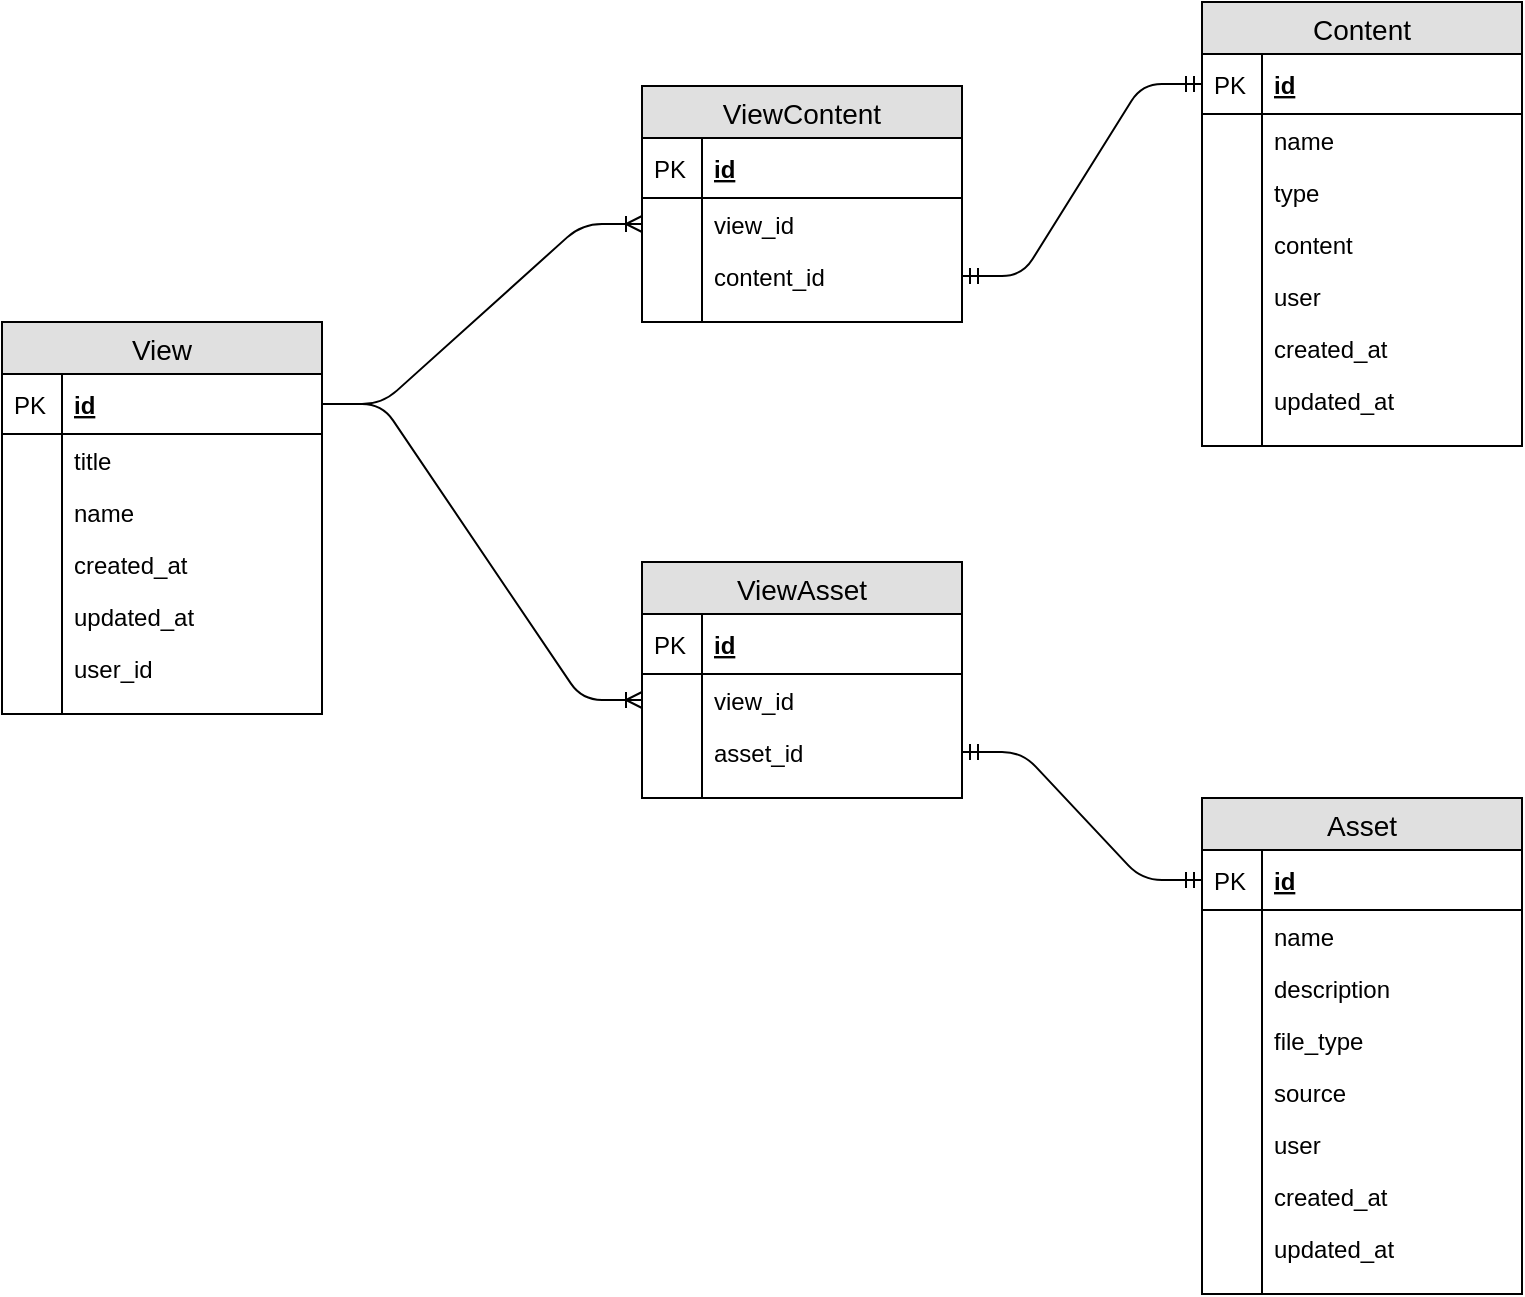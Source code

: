 <mxfile version="12.6.5" type="device"><diagram id="C5RBs43oDa-KdzZeNtuy" name="Page-1"><mxGraphModel dx="1408" dy="848" grid="1" gridSize="10" guides="1" tooltips="1" connect="1" arrows="1" fold="1" page="1" pageScale="1" pageWidth="827" pageHeight="1169" math="0" shadow="0"><root><mxCell id="WIyWlLk6GJQsqaUBKTNV-0"/><mxCell id="WIyWlLk6GJQsqaUBKTNV-1" parent="WIyWlLk6GJQsqaUBKTNV-0"/><mxCell id="sfnjATq4Ci7XXBgiw47O-7" value="View" style="swimlane;fontStyle=0;childLayout=stackLayout;horizontal=1;startSize=26;fillColor=#e0e0e0;horizontalStack=0;resizeParent=1;resizeParentMax=0;resizeLast=0;collapsible=1;marginBottom=0;swimlaneFillColor=#ffffff;align=center;fontSize=14;" vertex="1" parent="WIyWlLk6GJQsqaUBKTNV-1"><mxGeometry x="40" y="200" width="160" height="196" as="geometry"/></mxCell><mxCell id="sfnjATq4Ci7XXBgiw47O-8" value="id" style="shape=partialRectangle;top=0;left=0;right=0;bottom=1;align=left;verticalAlign=middle;fillColor=none;spacingLeft=34;spacingRight=4;overflow=hidden;rotatable=0;points=[[0,0.5],[1,0.5]];portConstraint=eastwest;dropTarget=0;fontStyle=5;fontSize=12;" vertex="1" parent="sfnjATq4Ci7XXBgiw47O-7"><mxGeometry y="26" width="160" height="30" as="geometry"/></mxCell><mxCell id="sfnjATq4Ci7XXBgiw47O-9" value="PK" style="shape=partialRectangle;top=0;left=0;bottom=0;fillColor=none;align=left;verticalAlign=middle;spacingLeft=4;spacingRight=4;overflow=hidden;rotatable=0;points=[];portConstraint=eastwest;part=1;fontSize=12;" vertex="1" connectable="0" parent="sfnjATq4Ci7XXBgiw47O-8"><mxGeometry width="30" height="30" as="geometry"/></mxCell><mxCell id="sfnjATq4Ci7XXBgiw47O-10" value="title" style="shape=partialRectangle;top=0;left=0;right=0;bottom=0;align=left;verticalAlign=top;fillColor=none;spacingLeft=34;spacingRight=4;overflow=hidden;rotatable=0;points=[[0,0.5],[1,0.5]];portConstraint=eastwest;dropTarget=0;fontSize=12;" vertex="1" parent="sfnjATq4Ci7XXBgiw47O-7"><mxGeometry y="56" width="160" height="26" as="geometry"/></mxCell><mxCell id="sfnjATq4Ci7XXBgiw47O-11" value="" style="shape=partialRectangle;top=0;left=0;bottom=0;fillColor=none;align=left;verticalAlign=top;spacingLeft=4;spacingRight=4;overflow=hidden;rotatable=0;points=[];portConstraint=eastwest;part=1;fontSize=12;" vertex="1" connectable="0" parent="sfnjATq4Ci7XXBgiw47O-10"><mxGeometry width="30" height="26" as="geometry"/></mxCell><mxCell id="sfnjATq4Ci7XXBgiw47O-18" value="name" style="shape=partialRectangle;top=0;left=0;right=0;bottom=0;align=left;verticalAlign=top;fillColor=none;spacingLeft=34;spacingRight=4;overflow=hidden;rotatable=0;points=[[0,0.5],[1,0.5]];portConstraint=eastwest;dropTarget=0;fontSize=12;" vertex="1" parent="sfnjATq4Ci7XXBgiw47O-7"><mxGeometry y="82" width="160" height="26" as="geometry"/></mxCell><mxCell id="sfnjATq4Ci7XXBgiw47O-19" value="" style="shape=partialRectangle;top=0;left=0;bottom=0;fillColor=none;align=left;verticalAlign=top;spacingLeft=4;spacingRight=4;overflow=hidden;rotatable=0;points=[];portConstraint=eastwest;part=1;fontSize=12;" vertex="1" connectable="0" parent="sfnjATq4Ci7XXBgiw47O-18"><mxGeometry width="30" height="26" as="geometry"/></mxCell><mxCell id="sfnjATq4Ci7XXBgiw47O-20" value="created_at" style="shape=partialRectangle;top=0;left=0;right=0;bottom=0;align=left;verticalAlign=top;fillColor=none;spacingLeft=34;spacingRight=4;overflow=hidden;rotatable=0;points=[[0,0.5],[1,0.5]];portConstraint=eastwest;dropTarget=0;fontSize=12;" vertex="1" parent="sfnjATq4Ci7XXBgiw47O-7"><mxGeometry y="108" width="160" height="26" as="geometry"/></mxCell><mxCell id="sfnjATq4Ci7XXBgiw47O-21" value="" style="shape=partialRectangle;top=0;left=0;bottom=0;fillColor=none;align=left;verticalAlign=top;spacingLeft=4;spacingRight=4;overflow=hidden;rotatable=0;points=[];portConstraint=eastwest;part=1;fontSize=12;" vertex="1" connectable="0" parent="sfnjATq4Ci7XXBgiw47O-20"><mxGeometry width="30" height="26" as="geometry"/></mxCell><mxCell id="sfnjATq4Ci7XXBgiw47O-14" value="updated_at" style="shape=partialRectangle;top=0;left=0;right=0;bottom=0;align=left;verticalAlign=top;fillColor=none;spacingLeft=34;spacingRight=4;overflow=hidden;rotatable=0;points=[[0,0.5],[1,0.5]];portConstraint=eastwest;dropTarget=0;fontSize=12;" vertex="1" parent="sfnjATq4Ci7XXBgiw47O-7"><mxGeometry y="134" width="160" height="26" as="geometry"/></mxCell><mxCell id="sfnjATq4Ci7XXBgiw47O-15" value="" style="shape=partialRectangle;top=0;left=0;bottom=0;fillColor=none;align=left;verticalAlign=top;spacingLeft=4;spacingRight=4;overflow=hidden;rotatable=0;points=[];portConstraint=eastwest;part=1;fontSize=12;" vertex="1" connectable="0" parent="sfnjATq4Ci7XXBgiw47O-14"><mxGeometry width="30" height="26" as="geometry"/></mxCell><mxCell id="sfnjATq4Ci7XXBgiw47O-22" value="user_id" style="shape=partialRectangle;top=0;left=0;right=0;bottom=0;align=left;verticalAlign=top;fillColor=none;spacingLeft=34;spacingRight=4;overflow=hidden;rotatable=0;points=[[0,0.5],[1,0.5]];portConstraint=eastwest;dropTarget=0;fontSize=12;" vertex="1" parent="sfnjATq4Ci7XXBgiw47O-7"><mxGeometry y="160" width="160" height="26" as="geometry"/></mxCell><mxCell id="sfnjATq4Ci7XXBgiw47O-23" value="" style="shape=partialRectangle;top=0;left=0;bottom=0;fillColor=none;align=left;verticalAlign=top;spacingLeft=4;spacingRight=4;overflow=hidden;rotatable=0;points=[];portConstraint=eastwest;part=1;fontSize=12;" vertex="1" connectable="0" parent="sfnjATq4Ci7XXBgiw47O-22"><mxGeometry width="30" height="26" as="geometry"/></mxCell><mxCell id="sfnjATq4Ci7XXBgiw47O-16" value="" style="shape=partialRectangle;top=0;left=0;right=0;bottom=0;align=left;verticalAlign=top;fillColor=none;spacingLeft=34;spacingRight=4;overflow=hidden;rotatable=0;points=[[0,0.5],[1,0.5]];portConstraint=eastwest;dropTarget=0;fontSize=12;" vertex="1" parent="sfnjATq4Ci7XXBgiw47O-7"><mxGeometry y="186" width="160" height="10" as="geometry"/></mxCell><mxCell id="sfnjATq4Ci7XXBgiw47O-17" value="" style="shape=partialRectangle;top=0;left=0;bottom=0;fillColor=none;align=left;verticalAlign=top;spacingLeft=4;spacingRight=4;overflow=hidden;rotatable=0;points=[];portConstraint=eastwest;part=1;fontSize=12;" vertex="1" connectable="0" parent="sfnjATq4Ci7XXBgiw47O-16"><mxGeometry width="30" height="10" as="geometry"/></mxCell><mxCell id="sfnjATq4Ci7XXBgiw47O-24" value="ViewContent" style="swimlane;fontStyle=0;childLayout=stackLayout;horizontal=1;startSize=26;fillColor=#e0e0e0;horizontalStack=0;resizeParent=1;resizeParentMax=0;resizeLast=0;collapsible=1;marginBottom=0;swimlaneFillColor=#ffffff;align=center;fontSize=14;" vertex="1" parent="WIyWlLk6GJQsqaUBKTNV-1"><mxGeometry x="360" y="82" width="160" height="118" as="geometry"/></mxCell><mxCell id="sfnjATq4Ci7XXBgiw47O-25" value="id" style="shape=partialRectangle;top=0;left=0;right=0;bottom=1;align=left;verticalAlign=middle;fillColor=none;spacingLeft=34;spacingRight=4;overflow=hidden;rotatable=0;points=[[0,0.5],[1,0.5]];portConstraint=eastwest;dropTarget=0;fontStyle=5;fontSize=12;" vertex="1" parent="sfnjATq4Ci7XXBgiw47O-24"><mxGeometry y="26" width="160" height="30" as="geometry"/></mxCell><mxCell id="sfnjATq4Ci7XXBgiw47O-26" value="PK" style="shape=partialRectangle;top=0;left=0;bottom=0;fillColor=none;align=left;verticalAlign=middle;spacingLeft=4;spacingRight=4;overflow=hidden;rotatable=0;points=[];portConstraint=eastwest;part=1;fontSize=12;" vertex="1" connectable="0" parent="sfnjATq4Ci7XXBgiw47O-25"><mxGeometry width="30" height="30" as="geometry"/></mxCell><mxCell id="sfnjATq4Ci7XXBgiw47O-27" value="view_id" style="shape=partialRectangle;top=0;left=0;right=0;bottom=0;align=left;verticalAlign=top;fillColor=none;spacingLeft=34;spacingRight=4;overflow=hidden;rotatable=0;points=[[0,0.5],[1,0.5]];portConstraint=eastwest;dropTarget=0;fontSize=12;" vertex="1" parent="sfnjATq4Ci7XXBgiw47O-24"><mxGeometry y="56" width="160" height="26" as="geometry"/></mxCell><mxCell id="sfnjATq4Ci7XXBgiw47O-28" value="" style="shape=partialRectangle;top=0;left=0;bottom=0;fillColor=none;align=left;verticalAlign=top;spacingLeft=4;spacingRight=4;overflow=hidden;rotatable=0;points=[];portConstraint=eastwest;part=1;fontSize=12;" vertex="1" connectable="0" parent="sfnjATq4Ci7XXBgiw47O-27"><mxGeometry width="30" height="26" as="geometry"/></mxCell><mxCell id="sfnjATq4Ci7XXBgiw47O-44" value="content_id" style="shape=partialRectangle;top=0;left=0;right=0;bottom=0;align=left;verticalAlign=top;fillColor=none;spacingLeft=34;spacingRight=4;overflow=hidden;rotatable=0;points=[[0,0.5],[1,0.5]];portConstraint=eastwest;dropTarget=0;fontSize=12;" vertex="1" parent="sfnjATq4Ci7XXBgiw47O-24"><mxGeometry y="82" width="160" height="26" as="geometry"/></mxCell><mxCell id="sfnjATq4Ci7XXBgiw47O-45" value="" style="shape=partialRectangle;top=0;left=0;bottom=0;fillColor=none;align=left;verticalAlign=top;spacingLeft=4;spacingRight=4;overflow=hidden;rotatable=0;points=[];portConstraint=eastwest;part=1;fontSize=12;" vertex="1" connectable="0" parent="sfnjATq4Ci7XXBgiw47O-44"><mxGeometry width="30" height="26" as="geometry"/></mxCell><mxCell id="sfnjATq4Ci7XXBgiw47O-33" value="" style="shape=partialRectangle;top=0;left=0;right=0;bottom=0;align=left;verticalAlign=top;fillColor=none;spacingLeft=34;spacingRight=4;overflow=hidden;rotatable=0;points=[[0,0.5],[1,0.5]];portConstraint=eastwest;dropTarget=0;fontSize=12;" vertex="1" parent="sfnjATq4Ci7XXBgiw47O-24"><mxGeometry y="108" width="160" height="10" as="geometry"/></mxCell><mxCell id="sfnjATq4Ci7XXBgiw47O-34" value="" style="shape=partialRectangle;top=0;left=0;bottom=0;fillColor=none;align=left;verticalAlign=top;spacingLeft=4;spacingRight=4;overflow=hidden;rotatable=0;points=[];portConstraint=eastwest;part=1;fontSize=12;" vertex="1" connectable="0" parent="sfnjATq4Ci7XXBgiw47O-33"><mxGeometry width="30" height="10" as="geometry"/></mxCell><mxCell id="sfnjATq4Ci7XXBgiw47O-35" value="ViewAsset" style="swimlane;fontStyle=0;childLayout=stackLayout;horizontal=1;startSize=26;fillColor=#e0e0e0;horizontalStack=0;resizeParent=1;resizeParentMax=0;resizeLast=0;collapsible=1;marginBottom=0;swimlaneFillColor=#ffffff;align=center;fontSize=14;" vertex="1" parent="WIyWlLk6GJQsqaUBKTNV-1"><mxGeometry x="360" y="320" width="160" height="118" as="geometry"/></mxCell><mxCell id="sfnjATq4Ci7XXBgiw47O-36" value="id" style="shape=partialRectangle;top=0;left=0;right=0;bottom=1;align=left;verticalAlign=middle;fillColor=none;spacingLeft=34;spacingRight=4;overflow=hidden;rotatable=0;points=[[0,0.5],[1,0.5]];portConstraint=eastwest;dropTarget=0;fontStyle=5;fontSize=12;" vertex="1" parent="sfnjATq4Ci7XXBgiw47O-35"><mxGeometry y="26" width="160" height="30" as="geometry"/></mxCell><mxCell id="sfnjATq4Ci7XXBgiw47O-37" value="PK" style="shape=partialRectangle;top=0;left=0;bottom=0;fillColor=none;align=left;verticalAlign=middle;spacingLeft=4;spacingRight=4;overflow=hidden;rotatable=0;points=[];portConstraint=eastwest;part=1;fontSize=12;" vertex="1" connectable="0" parent="sfnjATq4Ci7XXBgiw47O-36"><mxGeometry width="30" height="30" as="geometry"/></mxCell><mxCell id="sfnjATq4Ci7XXBgiw47O-46" value="view_id" style="shape=partialRectangle;top=0;left=0;right=0;bottom=0;align=left;verticalAlign=top;fillColor=none;spacingLeft=34;spacingRight=4;overflow=hidden;rotatable=0;points=[[0,0.5],[1,0.5]];portConstraint=eastwest;dropTarget=0;fontSize=12;" vertex="1" parent="sfnjATq4Ci7XXBgiw47O-35"><mxGeometry y="56" width="160" height="26" as="geometry"/></mxCell><mxCell id="sfnjATq4Ci7XXBgiw47O-47" value="" style="shape=partialRectangle;top=0;left=0;bottom=0;fillColor=none;align=left;verticalAlign=top;spacingLeft=4;spacingRight=4;overflow=hidden;rotatable=0;points=[];portConstraint=eastwest;part=1;fontSize=12;" vertex="1" connectable="0" parent="sfnjATq4Ci7XXBgiw47O-46"><mxGeometry width="30" height="26" as="geometry"/></mxCell><mxCell id="sfnjATq4Ci7XXBgiw47O-38" value="asset_id" style="shape=partialRectangle;top=0;left=0;right=0;bottom=0;align=left;verticalAlign=top;fillColor=none;spacingLeft=34;spacingRight=4;overflow=hidden;rotatable=0;points=[[0,0.5],[1,0.5]];portConstraint=eastwest;dropTarget=0;fontSize=12;" vertex="1" parent="sfnjATq4Ci7XXBgiw47O-35"><mxGeometry y="82" width="160" height="26" as="geometry"/></mxCell><mxCell id="sfnjATq4Ci7XXBgiw47O-39" value="" style="shape=partialRectangle;top=0;left=0;bottom=0;fillColor=none;align=left;verticalAlign=top;spacingLeft=4;spacingRight=4;overflow=hidden;rotatable=0;points=[];portConstraint=eastwest;part=1;fontSize=12;" vertex="1" connectable="0" parent="sfnjATq4Ci7XXBgiw47O-38"><mxGeometry width="30" height="26" as="geometry"/></mxCell><mxCell id="sfnjATq4Ci7XXBgiw47O-40" value="" style="shape=partialRectangle;top=0;left=0;right=0;bottom=0;align=left;verticalAlign=top;fillColor=none;spacingLeft=34;spacingRight=4;overflow=hidden;rotatable=0;points=[[0,0.5],[1,0.5]];portConstraint=eastwest;dropTarget=0;fontSize=12;" vertex="1" parent="sfnjATq4Ci7XXBgiw47O-35"><mxGeometry y="108" width="160" height="10" as="geometry"/></mxCell><mxCell id="sfnjATq4Ci7XXBgiw47O-41" value="" style="shape=partialRectangle;top=0;left=0;bottom=0;fillColor=none;align=left;verticalAlign=top;spacingLeft=4;spacingRight=4;overflow=hidden;rotatable=0;points=[];portConstraint=eastwest;part=1;fontSize=12;" vertex="1" connectable="0" parent="sfnjATq4Ci7XXBgiw47O-40"><mxGeometry width="30" height="10" as="geometry"/></mxCell><mxCell id="sfnjATq4Ci7XXBgiw47O-49" value="" style="edgeStyle=entityRelationEdgeStyle;fontSize=12;html=1;endArrow=ERoneToMany;entryX=0;entryY=0.5;entryDx=0;entryDy=0;exitX=1;exitY=0.5;exitDx=0;exitDy=0;" edge="1" parent="WIyWlLk6GJQsqaUBKTNV-1" source="sfnjATq4Ci7XXBgiw47O-8" target="sfnjATq4Ci7XXBgiw47O-27"><mxGeometry width="100" height="100" relative="1" as="geometry"><mxPoint x="240" y="150" as="sourcePoint"/><mxPoint x="340" y="50" as="targetPoint"/></mxGeometry></mxCell><mxCell id="sfnjATq4Ci7XXBgiw47O-50" value="" style="edgeStyle=entityRelationEdgeStyle;fontSize=12;html=1;endArrow=ERoneToMany;exitX=1;exitY=0.5;exitDx=0;exitDy=0;entryX=0;entryY=0.5;entryDx=0;entryDy=0;" edge="1" parent="WIyWlLk6GJQsqaUBKTNV-1" source="sfnjATq4Ci7XXBgiw47O-8" target="sfnjATq4Ci7XXBgiw47O-46"><mxGeometry width="100" height="100" relative="1" as="geometry"><mxPoint x="220" y="410" as="sourcePoint"/><mxPoint x="320" y="310" as="targetPoint"/></mxGeometry></mxCell><mxCell id="sfnjATq4Ci7XXBgiw47O-51" value="Content" style="swimlane;fontStyle=0;childLayout=stackLayout;horizontal=1;startSize=26;fillColor=#e0e0e0;horizontalStack=0;resizeParent=1;resizeParentMax=0;resizeLast=0;collapsible=1;marginBottom=0;swimlaneFillColor=#ffffff;align=center;fontSize=14;" vertex="1" parent="WIyWlLk6GJQsqaUBKTNV-1"><mxGeometry x="640" y="40" width="160" height="222" as="geometry"/></mxCell><mxCell id="sfnjATq4Ci7XXBgiw47O-52" value="id" style="shape=partialRectangle;top=0;left=0;right=0;bottom=1;align=left;verticalAlign=middle;fillColor=none;spacingLeft=34;spacingRight=4;overflow=hidden;rotatable=0;points=[[0,0.5],[1,0.5]];portConstraint=eastwest;dropTarget=0;fontStyle=5;fontSize=12;" vertex="1" parent="sfnjATq4Ci7XXBgiw47O-51"><mxGeometry y="26" width="160" height="30" as="geometry"/></mxCell><mxCell id="sfnjATq4Ci7XXBgiw47O-53" value="PK" style="shape=partialRectangle;top=0;left=0;bottom=0;fillColor=none;align=left;verticalAlign=middle;spacingLeft=4;spacingRight=4;overflow=hidden;rotatable=0;points=[];portConstraint=eastwest;part=1;fontSize=12;" vertex="1" connectable="0" parent="sfnjATq4Ci7XXBgiw47O-52"><mxGeometry width="30" height="30" as="geometry"/></mxCell><mxCell id="sfnjATq4Ci7XXBgiw47O-54" value="name" style="shape=partialRectangle;top=0;left=0;right=0;bottom=0;align=left;verticalAlign=top;fillColor=none;spacingLeft=34;spacingRight=4;overflow=hidden;rotatable=0;points=[[0,0.5],[1,0.5]];portConstraint=eastwest;dropTarget=0;fontSize=12;" vertex="1" parent="sfnjATq4Ci7XXBgiw47O-51"><mxGeometry y="56" width="160" height="26" as="geometry"/></mxCell><mxCell id="sfnjATq4Ci7XXBgiw47O-55" value="" style="shape=partialRectangle;top=0;left=0;bottom=0;fillColor=none;align=left;verticalAlign=top;spacingLeft=4;spacingRight=4;overflow=hidden;rotatable=0;points=[];portConstraint=eastwest;part=1;fontSize=12;" vertex="1" connectable="0" parent="sfnjATq4Ci7XXBgiw47O-54"><mxGeometry width="30" height="26" as="geometry"/></mxCell><mxCell id="sfnjATq4Ci7XXBgiw47O-56" value="type" style="shape=partialRectangle;top=0;left=0;right=0;bottom=0;align=left;verticalAlign=top;fillColor=none;spacingLeft=34;spacingRight=4;overflow=hidden;rotatable=0;points=[[0,0.5],[1,0.5]];portConstraint=eastwest;dropTarget=0;fontSize=12;" vertex="1" parent="sfnjATq4Ci7XXBgiw47O-51"><mxGeometry y="82" width="160" height="26" as="geometry"/></mxCell><mxCell id="sfnjATq4Ci7XXBgiw47O-57" value="" style="shape=partialRectangle;top=0;left=0;bottom=0;fillColor=none;align=left;verticalAlign=top;spacingLeft=4;spacingRight=4;overflow=hidden;rotatable=0;points=[];portConstraint=eastwest;part=1;fontSize=12;" vertex="1" connectable="0" parent="sfnjATq4Ci7XXBgiw47O-56"><mxGeometry width="30" height="26" as="geometry"/></mxCell><mxCell id="sfnjATq4Ci7XXBgiw47O-58" value="content" style="shape=partialRectangle;top=0;left=0;right=0;bottom=0;align=left;verticalAlign=top;fillColor=none;spacingLeft=34;spacingRight=4;overflow=hidden;rotatable=0;points=[[0,0.5],[1,0.5]];portConstraint=eastwest;dropTarget=0;fontSize=12;" vertex="1" parent="sfnjATq4Ci7XXBgiw47O-51"><mxGeometry y="108" width="160" height="26" as="geometry"/></mxCell><mxCell id="sfnjATq4Ci7XXBgiw47O-59" value="" style="shape=partialRectangle;top=0;left=0;bottom=0;fillColor=none;align=left;verticalAlign=top;spacingLeft=4;spacingRight=4;overflow=hidden;rotatable=0;points=[];portConstraint=eastwest;part=1;fontSize=12;" vertex="1" connectable="0" parent="sfnjATq4Ci7XXBgiw47O-58"><mxGeometry width="30" height="26" as="geometry"/></mxCell><mxCell id="sfnjATq4Ci7XXBgiw47O-62" value="user" style="shape=partialRectangle;top=0;left=0;right=0;bottom=0;align=left;verticalAlign=top;fillColor=none;spacingLeft=34;spacingRight=4;overflow=hidden;rotatable=0;points=[[0,0.5],[1,0.5]];portConstraint=eastwest;dropTarget=0;fontSize=12;" vertex="1" parent="sfnjATq4Ci7XXBgiw47O-51"><mxGeometry y="134" width="160" height="26" as="geometry"/></mxCell><mxCell id="sfnjATq4Ci7XXBgiw47O-63" value="" style="shape=partialRectangle;top=0;left=0;bottom=0;fillColor=none;align=left;verticalAlign=top;spacingLeft=4;spacingRight=4;overflow=hidden;rotatable=0;points=[];portConstraint=eastwest;part=1;fontSize=12;" vertex="1" connectable="0" parent="sfnjATq4Ci7XXBgiw47O-62"><mxGeometry width="30" height="26" as="geometry"/></mxCell><mxCell id="sfnjATq4Ci7XXBgiw47O-64" value="created_at" style="shape=partialRectangle;top=0;left=0;right=0;bottom=0;align=left;verticalAlign=top;fillColor=none;spacingLeft=34;spacingRight=4;overflow=hidden;rotatable=0;points=[[0,0.5],[1,0.5]];portConstraint=eastwest;dropTarget=0;fontSize=12;" vertex="1" parent="sfnjATq4Ci7XXBgiw47O-51"><mxGeometry y="160" width="160" height="26" as="geometry"/></mxCell><mxCell id="sfnjATq4Ci7XXBgiw47O-65" value="" style="shape=partialRectangle;top=0;left=0;bottom=0;fillColor=none;align=left;verticalAlign=top;spacingLeft=4;spacingRight=4;overflow=hidden;rotatable=0;points=[];portConstraint=eastwest;part=1;fontSize=12;" vertex="1" connectable="0" parent="sfnjATq4Ci7XXBgiw47O-64"><mxGeometry width="30" height="26" as="geometry"/></mxCell><mxCell id="sfnjATq4Ci7XXBgiw47O-66" value="updated_at" style="shape=partialRectangle;top=0;left=0;right=0;bottom=0;align=left;verticalAlign=top;fillColor=none;spacingLeft=34;spacingRight=4;overflow=hidden;rotatable=0;points=[[0,0.5],[1,0.5]];portConstraint=eastwest;dropTarget=0;fontSize=12;" vertex="1" parent="sfnjATq4Ci7XXBgiw47O-51"><mxGeometry y="186" width="160" height="26" as="geometry"/></mxCell><mxCell id="sfnjATq4Ci7XXBgiw47O-67" value="" style="shape=partialRectangle;top=0;left=0;bottom=0;fillColor=none;align=left;verticalAlign=top;spacingLeft=4;spacingRight=4;overflow=hidden;rotatable=0;points=[];portConstraint=eastwest;part=1;fontSize=12;" vertex="1" connectable="0" parent="sfnjATq4Ci7XXBgiw47O-66"><mxGeometry width="30" height="26" as="geometry"/></mxCell><mxCell id="sfnjATq4Ci7XXBgiw47O-60" value="" style="shape=partialRectangle;top=0;left=0;right=0;bottom=0;align=left;verticalAlign=top;fillColor=none;spacingLeft=34;spacingRight=4;overflow=hidden;rotatable=0;points=[[0,0.5],[1,0.5]];portConstraint=eastwest;dropTarget=0;fontSize=12;" vertex="1" parent="sfnjATq4Ci7XXBgiw47O-51"><mxGeometry y="212" width="160" height="10" as="geometry"/></mxCell><mxCell id="sfnjATq4Ci7XXBgiw47O-61" value="" style="shape=partialRectangle;top=0;left=0;bottom=0;fillColor=none;align=left;verticalAlign=top;spacingLeft=4;spacingRight=4;overflow=hidden;rotatable=0;points=[];portConstraint=eastwest;part=1;fontSize=12;" vertex="1" connectable="0" parent="sfnjATq4Ci7XXBgiw47O-60"><mxGeometry width="30" height="10" as="geometry"/></mxCell><mxCell id="sfnjATq4Ci7XXBgiw47O-68" value="Asset" style="swimlane;fontStyle=0;childLayout=stackLayout;horizontal=1;startSize=26;fillColor=#e0e0e0;horizontalStack=0;resizeParent=1;resizeParentMax=0;resizeLast=0;collapsible=1;marginBottom=0;swimlaneFillColor=#ffffff;align=center;fontSize=14;" vertex="1" parent="WIyWlLk6GJQsqaUBKTNV-1"><mxGeometry x="640" y="438" width="160" height="248" as="geometry"/></mxCell><mxCell id="sfnjATq4Ci7XXBgiw47O-69" value="id" style="shape=partialRectangle;top=0;left=0;right=0;bottom=1;align=left;verticalAlign=middle;fillColor=none;spacingLeft=34;spacingRight=4;overflow=hidden;rotatable=0;points=[[0,0.5],[1,0.5]];portConstraint=eastwest;dropTarget=0;fontStyle=5;fontSize=12;" vertex="1" parent="sfnjATq4Ci7XXBgiw47O-68"><mxGeometry y="26" width="160" height="30" as="geometry"/></mxCell><mxCell id="sfnjATq4Ci7XXBgiw47O-70" value="PK" style="shape=partialRectangle;top=0;left=0;bottom=0;fillColor=none;align=left;verticalAlign=middle;spacingLeft=4;spacingRight=4;overflow=hidden;rotatable=0;points=[];portConstraint=eastwest;part=1;fontSize=12;" vertex="1" connectable="0" parent="sfnjATq4Ci7XXBgiw47O-69"><mxGeometry width="30" height="30" as="geometry"/></mxCell><mxCell id="sfnjATq4Ci7XXBgiw47O-71" value="name" style="shape=partialRectangle;top=0;left=0;right=0;bottom=0;align=left;verticalAlign=top;fillColor=none;spacingLeft=34;spacingRight=4;overflow=hidden;rotatable=0;points=[[0,0.5],[1,0.5]];portConstraint=eastwest;dropTarget=0;fontSize=12;" vertex="1" parent="sfnjATq4Ci7XXBgiw47O-68"><mxGeometry y="56" width="160" height="26" as="geometry"/></mxCell><mxCell id="sfnjATq4Ci7XXBgiw47O-72" value="" style="shape=partialRectangle;top=0;left=0;bottom=0;fillColor=none;align=left;verticalAlign=top;spacingLeft=4;spacingRight=4;overflow=hidden;rotatable=0;points=[];portConstraint=eastwest;part=1;fontSize=12;" vertex="1" connectable="0" parent="sfnjATq4Ci7XXBgiw47O-71"><mxGeometry width="30" height="26" as="geometry"/></mxCell><mxCell id="sfnjATq4Ci7XXBgiw47O-73" value="description" style="shape=partialRectangle;top=0;left=0;right=0;bottom=0;align=left;verticalAlign=top;fillColor=none;spacingLeft=34;spacingRight=4;overflow=hidden;rotatable=0;points=[[0,0.5],[1,0.5]];portConstraint=eastwest;dropTarget=0;fontSize=12;" vertex="1" parent="sfnjATq4Ci7XXBgiw47O-68"><mxGeometry y="82" width="160" height="26" as="geometry"/></mxCell><mxCell id="sfnjATq4Ci7XXBgiw47O-74" value="" style="shape=partialRectangle;top=0;left=0;bottom=0;fillColor=none;align=left;verticalAlign=top;spacingLeft=4;spacingRight=4;overflow=hidden;rotatable=0;points=[];portConstraint=eastwest;part=1;fontSize=12;" vertex="1" connectable="0" parent="sfnjATq4Ci7XXBgiw47O-73"><mxGeometry width="30" height="26" as="geometry"/></mxCell><mxCell id="sfnjATq4Ci7XXBgiw47O-75" value="file_type" style="shape=partialRectangle;top=0;left=0;right=0;bottom=0;align=left;verticalAlign=top;fillColor=none;spacingLeft=34;spacingRight=4;overflow=hidden;rotatable=0;points=[[0,0.5],[1,0.5]];portConstraint=eastwest;dropTarget=0;fontSize=12;" vertex="1" parent="sfnjATq4Ci7XXBgiw47O-68"><mxGeometry y="108" width="160" height="26" as="geometry"/></mxCell><mxCell id="sfnjATq4Ci7XXBgiw47O-76" value="" style="shape=partialRectangle;top=0;left=0;bottom=0;fillColor=none;align=left;verticalAlign=top;spacingLeft=4;spacingRight=4;overflow=hidden;rotatable=0;points=[];portConstraint=eastwest;part=1;fontSize=12;" vertex="1" connectable="0" parent="sfnjATq4Ci7XXBgiw47O-75"><mxGeometry width="30" height="26" as="geometry"/></mxCell><mxCell id="sfnjATq4Ci7XXBgiw47O-77" value="source" style="shape=partialRectangle;top=0;left=0;right=0;bottom=0;align=left;verticalAlign=top;fillColor=none;spacingLeft=34;spacingRight=4;overflow=hidden;rotatable=0;points=[[0,0.5],[1,0.5]];portConstraint=eastwest;dropTarget=0;fontSize=12;" vertex="1" parent="sfnjATq4Ci7XXBgiw47O-68"><mxGeometry y="134" width="160" height="26" as="geometry"/></mxCell><mxCell id="sfnjATq4Ci7XXBgiw47O-78" value="" style="shape=partialRectangle;top=0;left=0;bottom=0;fillColor=none;align=left;verticalAlign=top;spacingLeft=4;spacingRight=4;overflow=hidden;rotatable=0;points=[];portConstraint=eastwest;part=1;fontSize=12;" vertex="1" connectable="0" parent="sfnjATq4Ci7XXBgiw47O-77"><mxGeometry width="30" height="26" as="geometry"/></mxCell><mxCell id="sfnjATq4Ci7XXBgiw47O-85" value="user" style="shape=partialRectangle;top=0;left=0;right=0;bottom=0;align=left;verticalAlign=top;fillColor=none;spacingLeft=34;spacingRight=4;overflow=hidden;rotatable=0;points=[[0,0.5],[1,0.5]];portConstraint=eastwest;dropTarget=0;fontSize=12;" vertex="1" parent="sfnjATq4Ci7XXBgiw47O-68"><mxGeometry y="160" width="160" height="26" as="geometry"/></mxCell><mxCell id="sfnjATq4Ci7XXBgiw47O-86" value="" style="shape=partialRectangle;top=0;left=0;bottom=0;fillColor=none;align=left;verticalAlign=top;spacingLeft=4;spacingRight=4;overflow=hidden;rotatable=0;points=[];portConstraint=eastwest;part=1;fontSize=12;" vertex="1" connectable="0" parent="sfnjATq4Ci7XXBgiw47O-85"><mxGeometry width="30" height="26" as="geometry"/></mxCell><mxCell id="sfnjATq4Ci7XXBgiw47O-79" value="created_at" style="shape=partialRectangle;top=0;left=0;right=0;bottom=0;align=left;verticalAlign=top;fillColor=none;spacingLeft=34;spacingRight=4;overflow=hidden;rotatable=0;points=[[0,0.5],[1,0.5]];portConstraint=eastwest;dropTarget=0;fontSize=12;" vertex="1" parent="sfnjATq4Ci7XXBgiw47O-68"><mxGeometry y="186" width="160" height="26" as="geometry"/></mxCell><mxCell id="sfnjATq4Ci7XXBgiw47O-80" value="" style="shape=partialRectangle;top=0;left=0;bottom=0;fillColor=none;align=left;verticalAlign=top;spacingLeft=4;spacingRight=4;overflow=hidden;rotatable=0;points=[];portConstraint=eastwest;part=1;fontSize=12;" vertex="1" connectable="0" parent="sfnjATq4Ci7XXBgiw47O-79"><mxGeometry width="30" height="26" as="geometry"/></mxCell><mxCell id="sfnjATq4Ci7XXBgiw47O-81" value="updated_at" style="shape=partialRectangle;top=0;left=0;right=0;bottom=0;align=left;verticalAlign=top;fillColor=none;spacingLeft=34;spacingRight=4;overflow=hidden;rotatable=0;points=[[0,0.5],[1,0.5]];portConstraint=eastwest;dropTarget=0;fontSize=12;" vertex="1" parent="sfnjATq4Ci7XXBgiw47O-68"><mxGeometry y="212" width="160" height="26" as="geometry"/></mxCell><mxCell id="sfnjATq4Ci7XXBgiw47O-82" value="" style="shape=partialRectangle;top=0;left=0;bottom=0;fillColor=none;align=left;verticalAlign=top;spacingLeft=4;spacingRight=4;overflow=hidden;rotatable=0;points=[];portConstraint=eastwest;part=1;fontSize=12;" vertex="1" connectable="0" parent="sfnjATq4Ci7XXBgiw47O-81"><mxGeometry width="30" height="26" as="geometry"/></mxCell><mxCell id="sfnjATq4Ci7XXBgiw47O-83" value="" style="shape=partialRectangle;top=0;left=0;right=0;bottom=0;align=left;verticalAlign=top;fillColor=none;spacingLeft=34;spacingRight=4;overflow=hidden;rotatable=0;points=[[0,0.5],[1,0.5]];portConstraint=eastwest;dropTarget=0;fontSize=12;" vertex="1" parent="sfnjATq4Ci7XXBgiw47O-68"><mxGeometry y="238" width="160" height="10" as="geometry"/></mxCell><mxCell id="sfnjATq4Ci7XXBgiw47O-84" value="" style="shape=partialRectangle;top=0;left=0;bottom=0;fillColor=none;align=left;verticalAlign=top;spacingLeft=4;spacingRight=4;overflow=hidden;rotatable=0;points=[];portConstraint=eastwest;part=1;fontSize=12;" vertex="1" connectable="0" parent="sfnjATq4Ci7XXBgiw47O-83"><mxGeometry width="30" height="10" as="geometry"/></mxCell><mxCell id="sfnjATq4Ci7XXBgiw47O-91" value="" style="edgeStyle=entityRelationEdgeStyle;fontSize=12;html=1;endArrow=ERmandOne;startArrow=ERmandOne;entryX=0;entryY=0.5;entryDx=0;entryDy=0;exitX=1;exitY=0.5;exitDx=0;exitDy=0;" edge="1" parent="WIyWlLk6GJQsqaUBKTNV-1" source="sfnjATq4Ci7XXBgiw47O-44" target="sfnjATq4Ci7XXBgiw47O-52"><mxGeometry width="100" height="100" relative="1" as="geometry"><mxPoint x="530" y="250" as="sourcePoint"/><mxPoint x="630" y="150" as="targetPoint"/></mxGeometry></mxCell><mxCell id="sfnjATq4Ci7XXBgiw47O-92" value="" style="edgeStyle=entityRelationEdgeStyle;fontSize=12;html=1;endArrow=ERmandOne;startArrow=ERmandOne;entryX=0;entryY=0.5;entryDx=0;entryDy=0;exitX=1;exitY=0.5;exitDx=0;exitDy=0;" edge="1" parent="WIyWlLk6GJQsqaUBKTNV-1" source="sfnjATq4Ci7XXBgiw47O-38" target="sfnjATq4Ci7XXBgiw47O-69"><mxGeometry width="100" height="100" relative="1" as="geometry"><mxPoint x="540" y="406" as="sourcePoint"/><mxPoint x="660" y="310" as="targetPoint"/></mxGeometry></mxCell></root></mxGraphModel></diagram></mxfile>